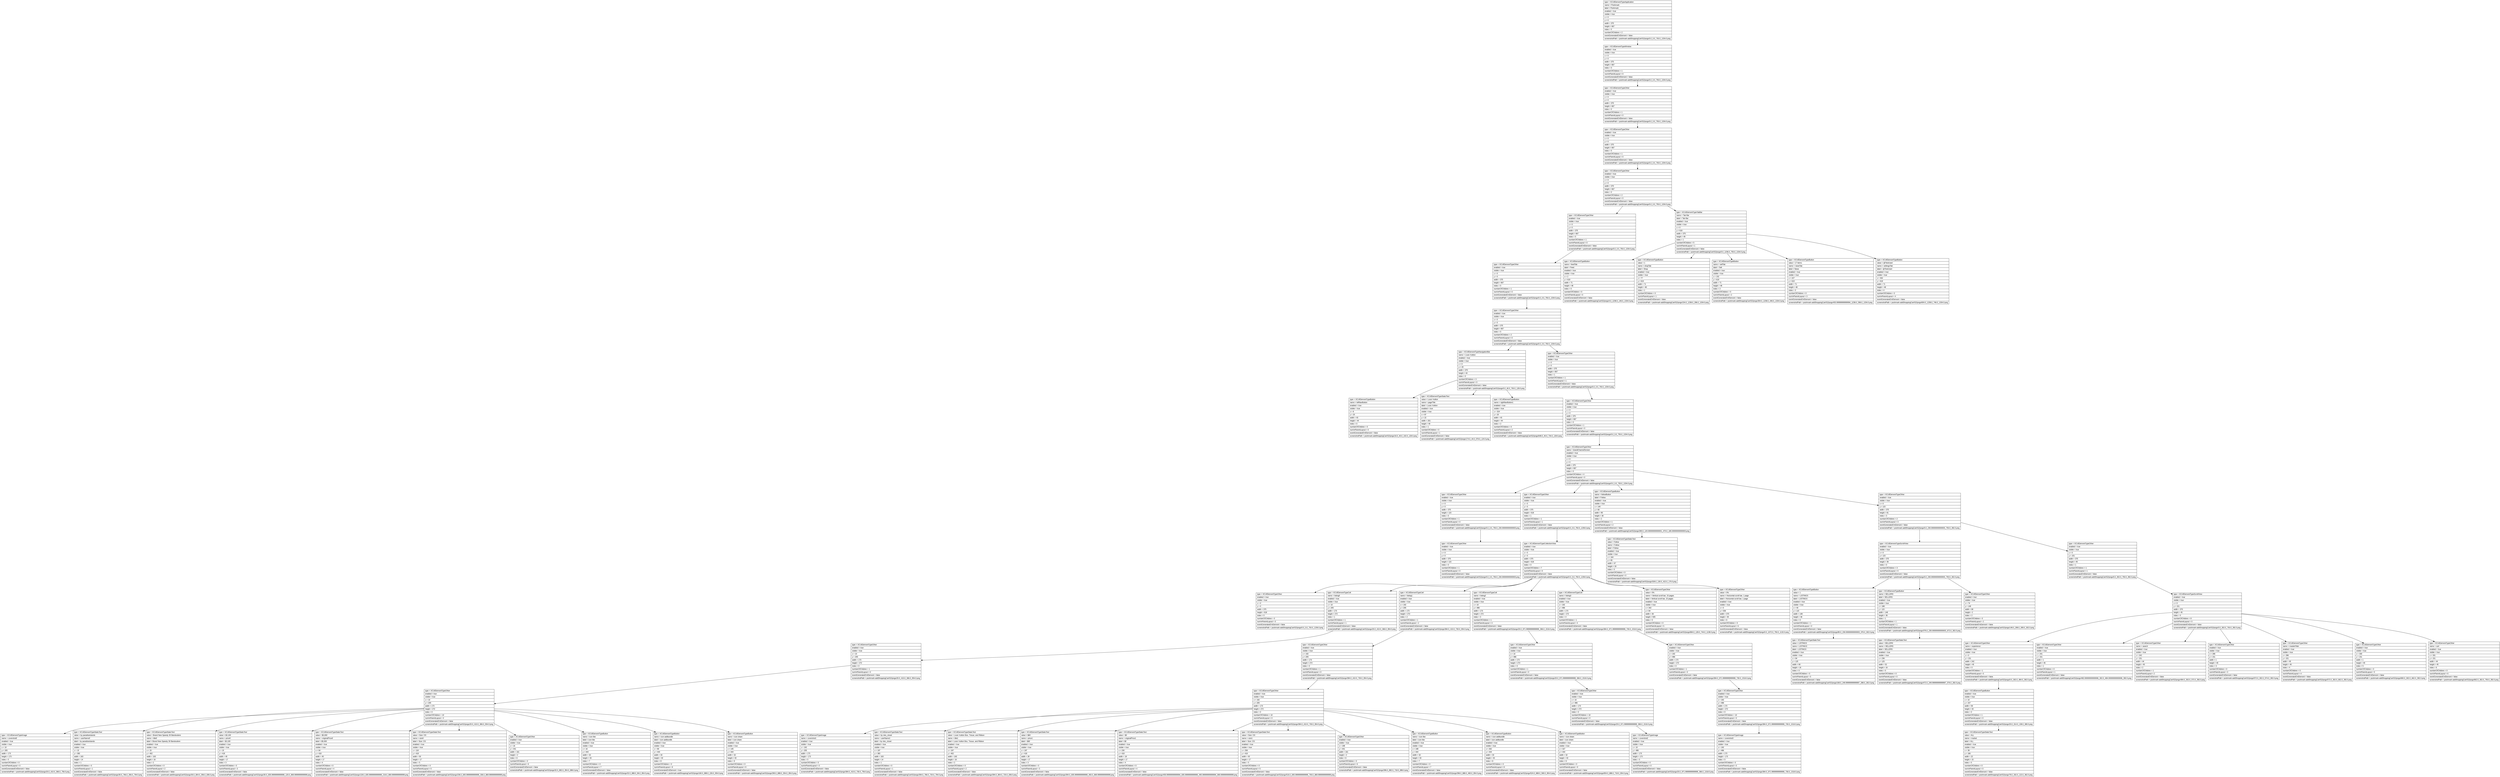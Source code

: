 digraph Layout {

	node [shape=record fontname=Arial];

	0	[label="{type = XCUIElementTypeApplication\l|name = Poshmark\l|label = Poshmark\l|enabled = true\l|visible = true\l|x = 0\l|y = 0\l|width = 375\l|height = 667\l|index = 0\l|numberOfChildren = 2\l|eventGeneratedOnElement = false \l|screenshotPath = poshmark-addShoppingCart/S2/pngs/0.0_0.0_750.0_1334.0.png\l}"]
	1	[label="{type = XCUIElementTypeWindow\l|enabled = true\l|visible = true\l|x = 0\l|y = 0\l|width = 375\l|height = 667\l|index = 0\l|numberOfChildren = 1\l|numInParentLayout = 0\l|eventGeneratedOnElement = false \l|screenshotPath = poshmark-addShoppingCart/S2/pngs/0.0_0.0_750.0_1334.0.png\l}"]
	2	[label="{type = XCUIElementTypeOther\l|enabled = true\l|visible = true\l|x = 0\l|y = 0\l|width = 375\l|height = 667\l|index = 0\l|numberOfChildren = 1\l|numInParentLayout = 0\l|eventGeneratedOnElement = false \l|screenshotPath = poshmark-addShoppingCart/S2/pngs/0.0_0.0_750.0_1334.0.png\l}"]
	3	[label="{type = XCUIElementTypeOther\l|enabled = true\l|visible = true\l|x = 0\l|y = 0\l|width = 375\l|height = 667\l|index = 0\l|numberOfChildren = 1\l|numInParentLayout = 0\l|eventGeneratedOnElement = false \l|screenshotPath = poshmark-addShoppingCart/S2/pngs/0.0_0.0_750.0_1334.0.png\l}"]
	4	[label="{type = XCUIElementTypeOther\l|enabled = true\l|visible = true\l|x = 0\l|y = 0\l|width = 375\l|height = 667\l|index = 0\l|numberOfChildren = 2\l|numInParentLayout = 0\l|eventGeneratedOnElement = false \l|screenshotPath = poshmark-addShoppingCart/S2/pngs/0.0_0.0_750.0_1334.0.png\l}"]
	5	[label="{type = XCUIElementTypeOther\l|enabled = true\l|visible = true\l|x = 0\l|y = 0\l|width = 375\l|height = 667\l|index = 0\l|numberOfChildren = 1\l|numInParentLayout = 0\l|eventGeneratedOnElement = false \l|screenshotPath = poshmark-addShoppingCart/S2/pngs/0.0_0.0_750.0_1334.0.png\l}"]
	6	[label="{type = XCUIElementTypeTabBar\l|name = Tab Bar\l|label = Tab Bar\l|enabled = true\l|visible = true\l|x = 0\l|y = 618\l|width = 375\l|height = 49\l|index = 1\l|numberOfChildren = 5\l|numInParentLayout = 1\l|eventGeneratedOnElement = false \l|screenshotPath = poshmark-addShoppingCart/S2/pngs/0.0_1236.0_750.0_1334.0.png\l}"]
	7	[label="{type = XCUIElementTypeOther\l|enabled = true\l|visible = true\l|x = 0\l|y = 0\l|width = 375\l|height = 667\l|index = 0\l|numberOfChildren = 1\l|numInParentLayout = 0\l|eventGeneratedOnElement = false \l|screenshotPath = poshmark-addShoppingCart/S2/pngs/0.0_0.0_750.0_1334.0.png\l}"]
	8	[label="{type = XCUIElementTypeButton\l|name = feedTab\l|label = Feed\l|enabled = true\l|visible = true\l|x = 2\l|y = 619\l|width = 71\l|height = 48\l|index = 0\l|numberOfChildren = 0\l|numInParentLayout = 0\l|eventGeneratedOnElement = false \l|screenshotPath = poshmark-addShoppingCart/S2/pngs/4.0_1238.0_146.0_1334.0.png\l}"]
	9	[label="{type = XCUIElementTypeButton\l|value = 1\l|name = shopTab\l|label = Shop\l|enabled = true\l|visible = true\l|x = 77\l|y = 619\l|width = 71\l|height = 48\l|index = 1\l|numberOfChildren = 0\l|numInParentLayout = 1\l|eventGeneratedOnElement = false \l|screenshotPath = poshmark-addShoppingCart/S2/pngs/154.0_1238.0_296.0_1334.0.png\l}"]
	10	[label="{type = XCUIElementTypeButton\l|name = sellTab\l|label = Sell\l|enabled = true\l|visible = true\l|x = 152\l|y = 619\l|width = 71\l|height = 48\l|index = 2\l|numberOfChildren = 0\l|numInParentLayout = 2\l|eventGeneratedOnElement = false \l|screenshotPath = poshmark-addShoppingCart/S2/pngs/304.0_1238.0_446.0_1334.0.png\l}"]
	11	[label="{type = XCUIElementTypeButton\l|value = 17 items\l|name = newsTab\l|label = News\l|enabled = true\l|visible = true\l|x = 227\l|y = 619\l|width = 71\l|height = 48\l|index = 3\l|numberOfChildren = 0\l|numInParentLayout = 3\l|eventGeneratedOnElement = false \l|screenshotPath = poshmark-addShoppingCart/S2/pngs/453.99999999999994_1238.0_596.0_1334.0.png\l}"]
	12	[label="{type = XCUIElementTypeButton\l|value = @TestUseri\l|name = settingsTab\l|label = @TestUseri\l|enabled = true\l|visible = true\l|x = 302\l|y = 619\l|width = 71\l|height = 48\l|index = 4\l|numberOfChildren = 0\l|numInParentLayout = 4\l|eventGeneratedOnElement = false \l|screenshotPath = poshmark-addShoppingCart/S2/pngs/604.0_1238.0_746.0_1334.0.png\l}"]
	13	[label="{type = XCUIElementTypeOther\l|enabled = true\l|visible = true\l|x = 0\l|y = 0\l|width = 375\l|height = 667\l|index = 0\l|numberOfChildren = 2\l|numInParentLayout = 0\l|eventGeneratedOnElement = false \l|screenshotPath = poshmark-addShoppingCart/S2/pngs/0.0_0.0_750.0_1334.0.png\l}"]
	14	[label="{type = XCUIElementTypeNavigationBar\l|name = Louis Vuitton\l|enabled = true\l|visible = true\l|x = 0\l|y = 20\l|width = 375\l|height = 44\l|index = 0\l|numberOfChildren = 3\l|numInParentLayout = 0\l|eventGeneratedOnElement = false \l|screenshotPath = poshmark-addShoppingCart/S2/pngs/0.0_40.0_750.0_128.0.png\l}"]
	15	[label="{type = XCUIElementTypeOther\l|enabled = true\l|visible = true\l|x = 0\l|y = 0\l|width = 375\l|height = 667\l|index = 1\l|numberOfChildren = 1\l|numInParentLayout = 1\l|eventGeneratedOnElement = false \l|screenshotPath = poshmark-addShoppingCart/S2/pngs/0.0_0.0_750.0_1334.0.png\l}"]
	16	[label="{type = XCUIElementTypeButton\l|name = leftNavButton\l|enabled = true\l|visible = true\l|x = 8\l|y = 20\l|width = 43\l|height = 44\l|index = 0\l|numberOfChildren = 0\l|numInParentLayout = 0\l|eventGeneratedOnElement = false \l|screenshotPath = poshmark-addShoppingCart/S2/pngs/16.0_40.0_102.0_128.0.png\l}"]
	17	[label="{type = XCUIElementTypeStaticText\l|value = Louis Vuitton\l|name = pageTitle\l|label = Louis Vuitton\l|enabled = true\l|visible = true\l|x = 87\l|y = 22\l|width = 201\l|height = 40\l|index = 1\l|numberOfChildren = 0\l|numInParentLayout = 1\l|eventGeneratedOnElement = false \l|screenshotPath = poshmark-addShoppingCart/S2/pngs/174.0_44.0_576.0_124.0.png\l}"]
	18	[label="{type = XCUIElementTypeButton\l|name = rightNavButton1\l|enabled = true\l|visible = true\l|x = 324\l|y = 20\l|width = 43\l|height = 44\l|index = 2\l|numberOfChildren = 0\l|numInParentLayout = 2\l|eventGeneratedOnElement = false \l|screenshotPath = poshmark-addShoppingCart/S2/pngs/648.0_40.0_734.0_128.0.png\l}"]
	19	[label="{type = XCUIElementTypeOther\l|enabled = true\l|visible = true\l|x = 0\l|y = 0\l|width = 375\l|height = 667\l|index = 0\l|numberOfChildren = 1\l|numInParentLayout = 0\l|eventGeneratedOnElement = false \l|screenshotPath = poshmark-addShoppingCart/S2/pngs/0.0_0.0_750.0_1334.0.png\l}"]
	20	[label="{type = XCUIElementTypeOther\l|name = brandChannelScreen\l|enabled = true\l|visible = true\l|x = 0\l|y = 0\l|width = 375\l|height = 667\l|index = 0\l|numberOfChildren = 4\l|numInParentLayout = 0\l|eventGeneratedOnElement = false \l|screenshotPath = poshmark-addShoppingCart/S2/pngs/0.0_0.0_750.0_1334.0.png\l}"]
	21	[label="{type = XCUIElementTypeOther\l|enabled = true\l|visible = true\l|x = 0\l|y = 0\l|width = 375\l|height = 115\l|index = 0\l|numberOfChildren = 1\l|numInParentLayout = 0\l|eventGeneratedOnElement = false \l|screenshotPath = poshmark-addShoppingCart/S2/pngs/0.0_0.0_750.0_230.00000000000003.png\l}"]
	22	[label="{type = XCUIElementTypeOther\l|enabled = true\l|visible = true\l|x = 0\l|y = 0\l|width = 375\l|height = 618\l|index = 1\l|numberOfChildren = 1\l|numInParentLayout = 1\l|eventGeneratedOnElement = false \l|screenshotPath = poshmark-addShoppingCart/S2/pngs/0.0_0.0_750.0_1236.0.png\l}"]
	23	[label="{type = XCUIElementTypeButton\l|name = followButton\l|label = Follow\l|enabled = true\l|visible = true\l|x = 140\l|y = 60\l|width = 95\l|height = 30\l|index = 2\l|numberOfChildren = 1\l|numInParentLayout = 2\l|eventGeneratedOnElement = false \l|screenshotPath = poshmark-addShoppingCart/S2/pngs/280.0_120.00000000000001_470.0_180.00000000000003.png\l}"]
	24	[label="{type = XCUIElementTypeOther\l|enabled = true\l|visible = true\l|x = 0\l|y = 115\l|width = 375\l|height = 81\l|index = 3\l|numberOfChildren = 2\l|numInParentLayout = 3\l|eventGeneratedOnElement = false \l|screenshotPath = poshmark-addShoppingCart/S2/pngs/0.0_230.00000000000003_750.0_392.0.png\l}"]
	25	[label="{type = XCUIElementTypeOther\l|enabled = true\l|visible = true\l|x = 0\l|y = 0\l|width = 375\l|height = 115\l|index = 0\l|numberOfChildren = 1\l|numInParentLayout = 0\l|eventGeneratedOnElement = false \l|screenshotPath = poshmark-addShoppingCart/S2/pngs/0.0_0.0_750.0_230.00000000000003.png\l}"]
	26	[label="{type = XCUIElementTypeCollectionView\l|enabled = true\l|visible = true\l|x = 0\l|y = 0\l|width = 375\l|height = 618\l|index = 0\l|numberOfChildren = 7\l|numInParentLayout = 0\l|eventGeneratedOnElement = false \l|screenshotPath = poshmark-addShoppingCart/S2/pngs/0.0_0.0_750.0_1236.0.png\l}"]
	27	[label="{type = XCUIElementTypeStaticText\l|value = Follow\l|name = Follow\l|label = Follow\l|enabled = true\l|visible = true\l|x = 164\l|y = 65\l|width = 47\l|height = 20\l|index = 0\l|numberOfChildren = 0\l|numInParentLayout = 0\l|eventGeneratedOnElement = false \l|screenshotPath = poshmark-addShoppingCart/S2/pngs/328.0_130.0_422.0_170.0.png\l}"]
	28	[label="{type = XCUIElementTypeScrollView\l|enabled = true\l|visible = true\l|x = 0\l|y = 115\l|width = 375\l|height = 36\l|index = 0\l|numberOfChildren = 3\l|numInParentLayout = 0\l|eventGeneratedOnElement = false \l|screenshotPath = poshmark-addShoppingCart/S2/pngs/0.0_230.00000000000003_750.0_302.0.png\l}"]
	29	[label="{type = XCUIElementTypeOther\l|enabled = true\l|visible = true\l|x = 0\l|y = 151\l|width = 375\l|height = 45\l|index = 1\l|numberOfChildren = 1\l|numInParentLayout = 1\l|eventGeneratedOnElement = false \l|screenshotPath = poshmark-addShoppingCart/S2/pngs/0.0_302.0_750.0_392.0.png\l}"]
	30	[label="{type = XCUIElementTypeOther\l|enabled = true\l|visible = true\l|x = 0\l|y = 0\l|width = 375\l|height = 618\l|index = 0\l|numberOfChildren = 0\l|numInParentLayout = 0\l|eventGeneratedOnElement = false \l|screenshotPath = poshmark-addShoppingCart/S2/pngs/0.0_0.0_750.0_1236.0.png\l}"]
	31	[label="{type = XCUIElementTypeCell\l|name = listing0\l|enabled = true\l|visible = true\l|x = 10\l|y = 205\l|width = 173\l|height = 272\l|index = 1\l|numberOfChildren = 1\l|numInParentLayout = 1\l|eventGeneratedOnElement = false \l|screenshotPath = poshmark-addShoppingCart/S2/pngs/20.0_410.0_366.0_954.0.png\l}"]
	32	[label="{type = XCUIElementTypeCell\l|name = listing1\l|enabled = true\l|visible = true\l|x = 192\l|y = 205\l|width = 173\l|height = 272\l|index = 2\l|numberOfChildren = 1\l|numInParentLayout = 2\l|eventGeneratedOnElement = false \l|screenshotPath = poshmark-addShoppingCart/S2/pngs/384.0_410.0_730.0_954.0.png\l}"]
	33	[label="{type = XCUIElementTypeCell\l|name = listing2\l|enabled = true\l|visible = true\l|x = 10\l|y = 486\l|width = 173\l|height = 272\l|index = 3\l|numberOfChildren = 1\l|numInParentLayout = 3\l|eventGeneratedOnElement = false \l|screenshotPath = poshmark-addShoppingCart/S2/pngs/20.0_971.9999999999999_366.0_1516.0.png\l}"]
	34	[label="{type = XCUIElementTypeCell\l|name = listing3\l|enabled = true\l|visible = true\l|x = 192\l|y = 486\l|width = 173\l|height = 272\l|index = 4\l|numberOfChildren = 1\l|numInParentLayout = 4\l|eventGeneratedOnElement = false \l|screenshotPath = poshmark-addShoppingCart/S2/pngs/384.0_971.9999999999999_730.0_1516.0.png\l}"]
	35	[label="{type = XCUIElementTypeOther\l|value = 0%\l|name = Vertical scroll bar, 15 pages\l|label = Vertical scroll bar, 15 pages\l|enabled = true\l|visible = true\l|x = 342\l|y = 64\l|width = 30\l|height = 505\l|index = 5\l|numberOfChildren = 0\l|numInParentLayout = 5\l|eventGeneratedOnElement = false \l|screenshotPath = poshmark-addShoppingCart/S2/pngs/684.0_128.0_744.0_1138.0.png\l}"]
	36	[label="{type = XCUIElementTypeOther\l|value = 0%\l|name = Horizontal scroll bar, 1 page\l|label = Horizontal scroll bar, 1 page\l|enabled = true\l|visible = true\l|x = 0\l|y = 536\l|width = 375\l|height = 30\l|index = 6\l|numberOfChildren = 0\l|numInParentLayout = 6\l|eventGeneratedOnElement = false \l|screenshotPath = poshmark-addShoppingCart/S2/pngs/0.0_1072.0_750.0_1132.0.png\l}"]
	37	[label="{type = XCUIElementTypeButton\l|value = 1\l|name = LISTINGS\l|label = LISTINGS\l|enabled = true\l|visible = true\l|x = 40\l|y = 115\l|width = 148\l|height = 36\l|index = 0\l|numberOfChildren = 1\l|numInParentLayout = 0\l|eventGeneratedOnElement = false \l|screenshotPath = poshmark-addShoppingCart/S2/pngs/80.0_230.00000000000003_376.0_302.0.png\l}"]
	38	[label="{type = XCUIElementTypeButton\l|name = SELLERS\l|label = SELLERS\l|enabled = true\l|visible = true\l|x = 188\l|y = 115\l|width = 148\l|height = 36\l|index = 1\l|numberOfChildren = 1\l|numInParentLayout = 1\l|eventGeneratedOnElement = false \l|screenshotPath = poshmark-addShoppingCart/S2/pngs/376.0_230.00000000000003_672.0_302.0.png\l}"]
	39	[label="{type = XCUIElementTypeOther\l|enabled = true\l|visible = true\l|x = 74\l|y = 149\l|width = 80\l|height = 2\l|index = 2\l|numberOfChildren = 0\l|numInParentLayout = 2\l|eventGeneratedOnElement = false \l|screenshotPath = poshmark-addShoppingCart/S2/pngs/148.0_298.0_308.0_302.0.png\l}"]
	40	[label="{type = XCUIElementTypeScrollView\l|enabled = true\l|visible = true\l|x = 0\l|y = 151\l|width = 375\l|height = 45\l|index = 0\l|numberOfChildren = 8\l|numInParentLayout = 0\l|eventGeneratedOnElement = false \l|screenshotPath = poshmark-addShoppingCart/S2/pngs/0.0_302.0_750.0_392.0.png\l}"]
	41	[label="{type = XCUIElementTypeOther\l|enabled = true\l|visible = true\l|x = 10\l|y = 205\l|width = 173\l|height = 272\l|index = 0\l|numberOfChildren = 1\l|numInParentLayout = 0\l|eventGeneratedOnElement = false \l|screenshotPath = poshmark-addShoppingCart/S2/pngs/20.0_410.0_366.0_954.0.png\l}"]
	42	[label="{type = XCUIElementTypeOther\l|enabled = true\l|visible = true\l|x = 192\l|y = 205\l|width = 173\l|height = 272\l|index = 0\l|numberOfChildren = 1\l|numInParentLayout = 0\l|eventGeneratedOnElement = false \l|screenshotPath = poshmark-addShoppingCart/S2/pngs/384.0_410.0_730.0_954.0.png\l}"]
	43	[label="{type = XCUIElementTypeOther\l|enabled = true\l|visible = true\l|x = 10\l|y = 486\l|width = 173\l|height = 272\l|index = 0\l|numberOfChildren = 1\l|numInParentLayout = 0\l|eventGeneratedOnElement = false \l|screenshotPath = poshmark-addShoppingCart/S2/pngs/20.0_971.9999999999999_366.0_1516.0.png\l}"]
	44	[label="{type = XCUIElementTypeOther\l|enabled = true\l|visible = true\l|x = 192\l|y = 486\l|width = 173\l|height = 272\l|index = 0\l|numberOfChildren = 1\l|numInParentLayout = 0\l|eventGeneratedOnElement = false \l|screenshotPath = poshmark-addShoppingCart/S2/pngs/384.0_971.9999999999999_730.0_1516.0.png\l}"]
	45	[label="{type = XCUIElementTypeStaticText\l|value = LISTINGS\l|name = LISTINGS\l|label = LISTINGS\l|enabled = true\l|visible = true\l|x = 84\l|y = 125\l|width = 60\l|height = 16\l|index = 0\l|numberOfChildren = 0\l|numInParentLayout = 0\l|eventGeneratedOnElement = false \l|screenshotPath = poshmark-addShoppingCart/S2/pngs/168.0_249.99999999999997_288.0_282.0.png\l}"]
	46	[label="{type = XCUIElementTypeStaticText\l|value = SELLERS\l|name = SELLERS\l|label = SELLERS\l|enabled = true\l|visible = true\l|x = 236\l|y = 125\l|width = 52\l|height = 16\l|index = 0\l|numberOfChildren = 0\l|numInParentLayout = 0\l|eventGeneratedOnElement = false \l|screenshotPath = poshmark-addShoppingCart/S2/pngs/472.0_249.99999999999997_576.0_282.0.png\l}"]
	47	[label="{type = XCUIElementTypeOther\l|name = experience\l|enabled = true\l|visible = true\l|x = 0\l|y = 151\l|width = 242\l|height = 45\l|index = 0\l|numberOfChildren = 1\l|numInParentLayout = 0\l|eventGeneratedOnElement = false \l|screenshotPath = poshmark-addShoppingCart/S2/pngs/0.0_302.0_484.0_392.0.png\l}"]
	48	[label="{type = XCUIElementTypeOther\l|enabled = true\l|visible = true\l|x = 241\l|y = 151\l|width = 1\l|height = 45\l|index = 1\l|numberOfChildren = 0\l|numInParentLayout = 1\l|eventGeneratedOnElement = false \l|screenshotPath = poshmark-addShoppingCart/S2/pngs/482.00000000000006_302.0_484.00000000000006_392.0.png\l}"]
	49	[label="{type = XCUIElementTypeOther\l|name = search\l|enabled = true\l|visible = true\l|x = 242\l|y = 151\l|width = 44\l|height = 45\l|index = 2\l|numberOfChildren = 1\l|numInParentLayout = 2\l|eventGeneratedOnElement = false \l|screenshotPath = poshmark-addShoppingCart/S2/pngs/484.0_302.0_572.0_392.0.png\l}"]
	50	[label="{type = XCUIElementTypeOther\l|enabled = true\l|visible = true\l|x = 286\l|y = 151\l|width = 1\l|height = 45\l|index = 3\l|numberOfChildren = 0\l|numInParentLayout = 3\l|eventGeneratedOnElement = false \l|screenshotPath = poshmark-addShoppingCart/S2/pngs/572.0_302.0_574.0_392.0.png\l}"]
	51	[label="{type = XCUIElementTypeOther\l|name = masterFilter\l|enabled = true\l|visible = true\l|x = 286\l|y = 151\l|width = 45\l|height = 45\l|index = 4\l|numberOfChildren = 0\l|numInParentLayout = 4\l|eventGeneratedOnElement = false \l|screenshotPath = poshmark-addShoppingCart/S2/pngs/572.0_302.0_662.0_392.0.png\l}"]
	52	[label="{type = XCUIElementTypeOther\l|enabled = true\l|visible = true\l|x = 330\l|y = 151\l|width = 1\l|height = 45\l|index = 5\l|numberOfChildren = 0\l|numInParentLayout = 5\l|eventGeneratedOnElement = false \l|screenshotPath = poshmark-addShoppingCart/S2/pngs/660.0_302.0_662.0_392.0.png\l}"]
	53	[label="{type = XCUIElementTypeOther\l|name = sort\l|enabled = true\l|visible = true\l|x = 331\l|y = 151\l|width = 44\l|height = 45\l|index = 6\l|numberOfChildren = 0\l|numInParentLayout = 6\l|eventGeneratedOnElement = false \l|screenshotPath = poshmark-addShoppingCart/S2/pngs/662.0_302.0_750.0_392.0.png\l}"]
	54	[label="{type = XCUIElementTypeOther\l|enabled = true\l|visible = true\l|x = 10\l|y = 205\l|width = 173\l|height = 272\l|index = 0\l|numberOfChildren = 10\l|numInParentLayout = 0\l|eventGeneratedOnElement = false \l|screenshotPath = poshmark-addShoppingCart/S2/pngs/20.0_410.0_366.0_954.0.png\l}"]
	55	[label="{type = XCUIElementTypeOther\l|enabled = true\l|visible = true\l|x = 192\l|y = 205\l|width = 173\l|height = 272\l|index = 0\l|numberOfChildren = 10\l|numInParentLayout = 0\l|eventGeneratedOnElement = false \l|screenshotPath = poshmark-addShoppingCart/S2/pngs/384.0_410.0_730.0_954.0.png\l}"]
	56	[label="{type = XCUIElementTypeOther\l|enabled = true\l|visible = true\l|x = 10\l|y = 486\l|width = 173\l|height = 272\l|index = 0\l|numberOfChildren = 10\l|numInParentLayout = 0\l|eventGeneratedOnElement = false \l|screenshotPath = poshmark-addShoppingCart/S2/pngs/20.0_971.9999999999999_366.0_1516.0.png\l}"]
	57	[label="{type = XCUIElementTypeOther\l|enabled = true\l|visible = true\l|x = 192\l|y = 486\l|width = 173\l|height = 272\l|index = 0\l|numberOfChildren = 10\l|numInParentLayout = 0\l|eventGeneratedOnElement = false \l|screenshotPath = poshmark-addShoppingCart/S2/pngs/384.0_971.9999999999999_730.0_1516.0.png\l}"]
	58	[label="{type = XCUIElementTypeButton\l|enabled = true\l|visible = true\l|x = 10\l|y = 157\l|width = 59\l|height = 33\l|index = 0\l|numberOfChildren = 1\l|numInParentLayout = 0\l|eventGeneratedOnElement = false \l|screenshotPath = poshmark-addShoppingCart/S2/pngs/20.0_314.0_138.0_380.0.png\l}"]
	59	[label="{type = XCUIElementTypeImage\l|name = covershot0\l|enabled = true\l|visible = true\l|x = 10\l|y = 205\l|width = 173\l|height = 173\l|index = 0\l|numberOfChildren = 0\l|numInParentLayout = 0\l|eventGeneratedOnElement = false \l|screenshotPath = poshmark-addShoppingCart/S2/pngs/20.0_410.0_366.0_756.0.png\l}"]
	60	[label="{type = XCUIElementTypeStaticText\l|value = by paradiseislands\l|name = userName0\l|label = by paradiseislands\l|enabled = true\l|visible = true\l|x = 15\l|y = 383\l|width = 163\l|height = 14\l|index = 1\l|numberOfChildren = 0\l|numInParentLayout = 1\l|eventGeneratedOnElement = false \l|screenshotPath = poshmark-addShoppingCart/S2/pngs/30.0_766.0_356.0_794.0.png\l}"]
	61	[label="{type = XCUIElementTypeStaticText\l|value = Brand New Speedy 30 Bandouliere\l|name = title0\l|label = Brand New Speedy 30 Bandouliere\l|enabled = true\l|visible = true\l|x = 15\l|y = 402\l|width = 163\l|height = 16\l|index = 2\l|numberOfChildren = 0\l|numInParentLayout = 2\l|eventGeneratedOnElement = false \l|screenshotPath = poshmark-addShoppingCart/S2/pngs/30.0_804.0_356.0_836.0.png\l}"]
	62	[label="{type = XCUIElementTypeStaticText\l|value = $3,100\l|name = price0\l|label = $3,100\l|enabled = true\l|visible = true\l|x = 15\l|y = 418\l|width = 45\l|height = 17\l|index = 3\l|numberOfChildren = 0\l|numInParentLayout = 3\l|eventGeneratedOnElement = false \l|screenshotPath = poshmark-addShoppingCart/S2/pngs/30.0_835.9999999999999_120.0_869.9999999999999.png\l}"]
	63	[label="{type = XCUIElementTypeStaticText\l|value = $5,000\l|name = originalPrice0\l|label = $5,000\l|enabled = true\l|visible = true\l|x = 64\l|y = 418\l|width = 45\l|height = 17\l|index = 4\l|numberOfChildren = 0\l|numInParentLayout = 4\l|eventGeneratedOnElement = false \l|screenshotPath = poshmark-addShoppingCart/S2/pngs/128.0_835.9999999999999_218.0_869.9999999999999.png\l}"]
	64	[label="{type = XCUIElementTypeStaticText\l|value = Size: OS\l|name = size0\l|label = Size: OS\l|enabled = true\l|visible = true\l|x = 118\l|y = 418\l|width = 50\l|height = 17\l|index = 5\l|numberOfChildren = 0\l|numInParentLayout = 5\l|eventGeneratedOnElement = false \l|screenshotPath = poshmark-addShoppingCart/S2/pngs/236.0_835.9999999999999_336.0_869.9999999999999.png\l}"]
	65	[label="{type = XCUIElementTypeOther\l|enabled = true\l|visible = true\l|x = 16\l|y = 441\l|width = 161\l|height = 2\l|index = 6\l|numberOfChildren = 0\l|numInParentLayout = 6\l|eventGeneratedOnElement = false \l|screenshotPath = poshmark-addShoppingCart/S2/pngs/32.0_882.0_354.0_886.0.png\l}"]
	66	[label="{type = XCUIElementTypeButton\l|name = icon like\l|label = icon like\l|enabled = true\l|visible = true\l|x = 16\l|y = 444\l|width = 32\l|height = 33\l|index = 7\l|numberOfChildren = 0\l|numInParentLayout = 7\l|eventGeneratedOnElement = false \l|screenshotPath = poshmark-addShoppingCart/S2/pngs/32.0_888.0_96.0_954.0.png\l}"]
	67	[label="{type = XCUIElementTypeButton\l|name = icon addbundle\l|label = icon addbundle\l|enabled = true\l|visible = true\l|x = 80\l|y = 444\l|width = 33\l|height = 33\l|index = 8\l|numberOfChildren = 0\l|numInParentLayout = 8\l|eventGeneratedOnElement = true \l|screenshotPath = poshmark-addShoppingCart/S2/pngs/160.0_888.0_226.0_954.0.png\l}"]
	68	[label="{type = XCUIElementTypeButton\l|name = icon share\l|label = icon share\l|enabled = true\l|visible = true\l|x = 145\l|y = 444\l|width = 32\l|height = 33\l|index = 9\l|numberOfChildren = 0\l|numInParentLayout = 9\l|eventGeneratedOnElement = false \l|screenshotPath = poshmark-addShoppingCart/S2/pngs/290.0_888.0_354.0_954.0.png\l}"]
	69	[label="{type = XCUIElementTypeImage\l|name = covershot1\l|enabled = true\l|visible = true\l|x = 192\l|y = 205\l|width = 173\l|height = 173\l|index = 0\l|numberOfChildren = 0\l|numInParentLayout = 0\l|eventGeneratedOnElement = false \l|screenshotPath = poshmark-addShoppingCart/S2/pngs/384.0_410.0_730.0_756.0.png\l}"]
	70	[label="{type = XCUIElementTypeStaticText\l|value = by cles_closet\l|name = userName1\l|label = by cles_closet\l|enabled = true\l|visible = true\l|x = 197\l|y = 383\l|width = 163\l|height = 14\l|index = 1\l|numberOfChildren = 0\l|numInParentLayout = 1\l|eventGeneratedOnElement = false \l|screenshotPath = poshmark-addShoppingCart/S2/pngs/394.0_766.0_720.0_794.0.png\l}"]
	71	[label="{type = XCUIElementTypeStaticText\l|value = Louis Vuitton Box, Tissue, and Ribbon\l|name = title1\l|label = Louis Vuitton Box, Tissue, and Ribbon\l|enabled = true\l|visible = true\l|x = 197\l|y = 402\l|width = 163\l|height = 16\l|index = 2\l|numberOfChildren = 0\l|numInParentLayout = 2\l|eventGeneratedOnElement = false \l|screenshotPath = poshmark-addShoppingCart/S2/pngs/394.0_804.0_720.0_836.0.png\l}"]
	72	[label="{type = XCUIElementTypeStaticText\l|value = $60\l|name = price1\l|label = $60\l|enabled = true\l|visible = true\l|x = 197\l|y = 418\l|width = 28\l|height = 17\l|index = 3\l|numberOfChildren = 0\l|numInParentLayout = 3\l|eventGeneratedOnElement = false \l|screenshotPath = poshmark-addShoppingCart/S2/pngs/394.0_835.9999999999999_450.0_869.9999999999999.png\l}"]
	73	[label="{type = XCUIElementTypeStaticText\l|value = $0\l|name = originalPrice1\l|label = $0\l|enabled = true\l|visible = true\l|x = 230\l|y = 418\l|width = 18\l|height = 17\l|index = 4\l|numberOfChildren = 0\l|numInParentLayout = 4\l|eventGeneratedOnElement = false \l|screenshotPath = poshmark-addShoppingCart/S2/pngs/459.99999999999994_835.9999999999999_495.99999999999994_869.9999999999999.png\l}"]
	74	[label="{type = XCUIElementTypeStaticText\l|value = Size: OS\l|name = size1\l|label = Size: OS\l|enabled = true\l|visible = true\l|x = 258\l|y = 418\l|width = 92\l|height = 17\l|index = 5\l|numberOfChildren = 0\l|numInParentLayout = 5\l|eventGeneratedOnElement = false \l|screenshotPath = poshmark-addShoppingCart/S2/pngs/516.0_835.9999999999999_700.0_869.9999999999999.png\l}"]
	75	[label="{type = XCUIElementTypeOther\l|enabled = true\l|visible = true\l|x = 198\l|y = 441\l|width = 161\l|height = 2\l|index = 6\l|numberOfChildren = 0\l|numInParentLayout = 6\l|eventGeneratedOnElement = false \l|screenshotPath = poshmark-addShoppingCart/S2/pngs/396.0_882.0_718.0_886.0.png\l}"]
	76	[label="{type = XCUIElementTypeButton\l|name = icon like\l|label = icon like\l|enabled = true\l|visible = true\l|x = 198\l|y = 444\l|width = 32\l|height = 33\l|index = 7\l|numberOfChildren = 0\l|numInParentLayout = 7\l|eventGeneratedOnElement = false \l|screenshotPath = poshmark-addShoppingCart/S2/pngs/396.0_888.0_460.0_954.0.png\l}"]
	77	[label="{type = XCUIElementTypeButton\l|name = icon addbundle\l|label = icon addbundle\l|enabled = true\l|visible = true\l|x = 262\l|y = 444\l|width = 33\l|height = 33\l|index = 8\l|numberOfChildren = 0\l|numInParentLayout = 8\l|eventGeneratedOnElement = false \l|screenshotPath = poshmark-addShoppingCart/S2/pngs/524.0_888.0_590.0_954.0.png\l}"]
	78	[label="{type = XCUIElementTypeButton\l|name = icon share\l|label = icon share\l|enabled = true\l|visible = true\l|x = 327\l|y = 444\l|width = 32\l|height = 33\l|index = 9\l|numberOfChildren = 0\l|numInParentLayout = 9\l|eventGeneratedOnElement = false \l|screenshotPath = poshmark-addShoppingCart/S2/pngs/654.0_888.0_718.0_954.0.png\l}"]
	79	[label="{type = XCUIElementTypeImage\l|name = covershot2\l|enabled = true\l|visible = true\l|x = 10\l|y = 486\l|width = 173\l|height = 173\l|index = 0\l|numberOfChildren = 0\l|numInParentLayout = 0\l|eventGeneratedOnElement = false \l|screenshotPath = poshmark-addShoppingCart/S2/pngs/20.0_971.9999999999999_366.0_1318.0.png\l}"]
	80	[label="{type = XCUIElementTypeImage\l|name = covershot3\l|enabled = true\l|visible = true\l|x = 192\l|y = 486\l|width = 173\l|height = 173\l|index = 0\l|numberOfChildren = 0\l|numInParentLayout = 0\l|eventGeneratedOnElement = false \l|screenshotPath = poshmark-addShoppingCart/S2/pngs/384.0_971.9999999999999_730.0_1318.0.png\l}"]
	81	[label="{type = XCUIElementTypeStaticText\l|value = ALL\l|name = market\l|label = ALL\l|enabled = true\l|visible = true\l|x = 39\l|y = 166\l|width = 22\l|height = 15\l|index = 0\l|numberOfChildren = 0\l|numInParentLayout = 0\l|eventGeneratedOnElement = false \l|screenshotPath = poshmark-addShoppingCart/S2/pngs/78.0_332.0_122.0_362.0.png\l}"]


	0 -> 1
	1 -> 2
	2 -> 3
	3 -> 4
	4 -> 5
	4 -> 6
	5 -> 7
	6 -> 8
	6 -> 9
	6 -> 10
	6 -> 11
	6 -> 12
	7 -> 13
	13 -> 14
	13 -> 15
	14 -> 16
	14 -> 17
	14 -> 18
	15 -> 19
	19 -> 20
	20 -> 21
	20 -> 22
	20 -> 23
	20 -> 24
	21 -> 25
	22 -> 26
	23 -> 27
	24 -> 28
	24 -> 29
	26 -> 30
	26 -> 31
	26 -> 32
	26 -> 33
	26 -> 34
	26 -> 35
	26 -> 36
	28 -> 37
	28 -> 38
	28 -> 39
	29 -> 40
	31 -> 41
	32 -> 42
	33 -> 43
	34 -> 44
	37 -> 45
	38 -> 46
	40 -> 47
	40 -> 48
	40 -> 49
	40 -> 50
	40 -> 51
	40 -> 52
	40 -> 53
	41 -> 54
	42 -> 55
	43 -> 56
	44 -> 57
	47 -> 58
	54 -> 59
	54 -> 60
	54 -> 61
	54 -> 62
	54 -> 63
	54 -> 64
	54 -> 65
	54 -> 66
	54 -> 67
	54 -> 68
	55 -> 69
	55 -> 70
	55 -> 71
	55 -> 72
	55 -> 73
	55 -> 74
	55 -> 75
	55 -> 76
	55 -> 77
	55 -> 78
	56 -> 79
	57 -> 80
	58 -> 81


}